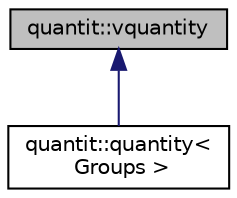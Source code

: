 digraph "quantit::vquantity"
{
 // LATEX_PDF_SIZE
  edge [fontname="Helvetica",fontsize="10",labelfontname="Helvetica",labelfontsize="10"];
  node [fontname="Helvetica",fontsize="10",shape=record];
  Node1 [label="quantit::vquantity",height=0.2,width=0.4,color="black", fillcolor="grey75", style="filled", fontcolor="black",tooltip="interface type for the implementation of a any_quantity any_quantity stands for \"composite group\" and..."];
  Node1 -> Node2 [dir="back",color="midnightblue",fontsize="10",style="solid",fontname="Helvetica"];
  Node2 [label="quantit::quantity\<\l Groups \>",height=0.2,width=0.4,color="black", fillcolor="white", style="filled",URL="$classquantit_1_1quantity.html",tooltip="template implementation of the concrete composite group types. This template of class is used by the ..."];
}

